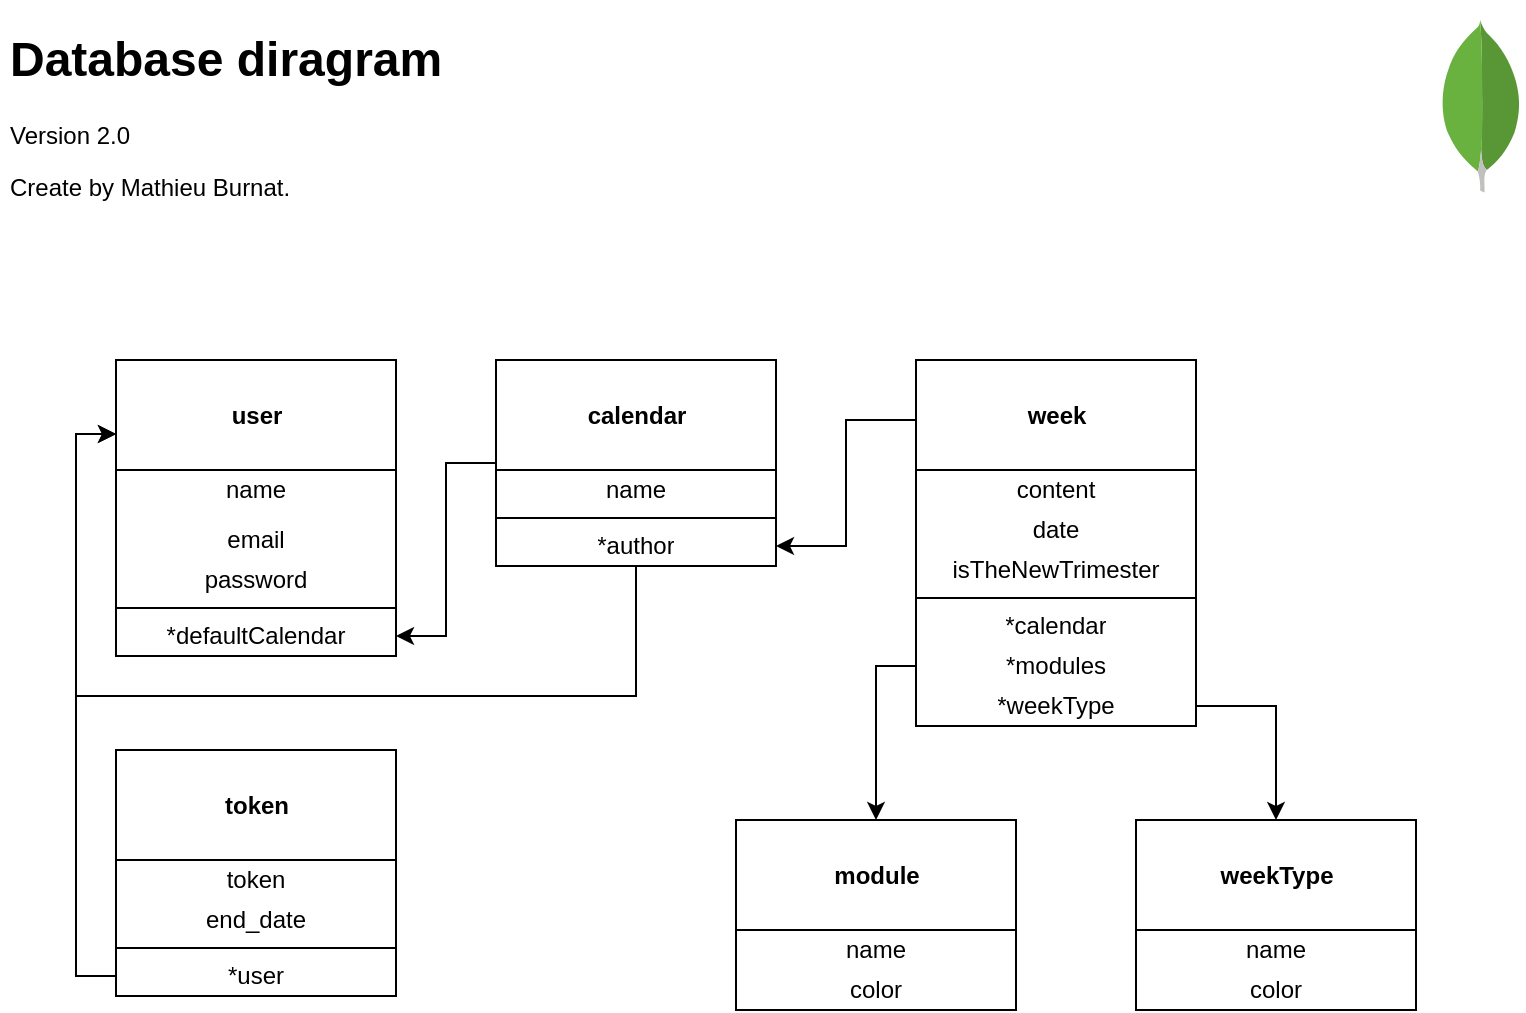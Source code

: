 <mxfile version="14.3.1" type="device"><diagram id="IJd2V594M94sVmGSt-qi" name="Page-1"><mxGraphModel dx="748" dy="456" grid="1" gridSize="10" guides="1" tooltips="1" connect="1" arrows="1" fold="1" page="1" pageScale="1" pageWidth="827" pageHeight="1169" math="0" shadow="0"><root><mxCell id="0"/><mxCell id="1" parent="0"/><mxCell id="en7nU37g6aGU-SiTBZ7--1" value="" style="dashed=0;outlineConnect=0;html=1;align=center;labelPosition=center;verticalLabelPosition=bottom;verticalAlign=top;shape=mxgraph.weblogos.mongodb" parent="1" vertex="1"><mxGeometry x="760" y="40" width="41.2" height="86.2" as="geometry"/></mxCell><mxCell id="en7nU37g6aGU-SiTBZ7--26" value="&lt;h1&gt;Database diragram&lt;/h1&gt;&lt;p&gt;Version 2.0&amp;nbsp;&lt;/p&gt;&lt;p&gt;Create by Mathieu Burnat.&lt;/p&gt;" style="text;html=1;strokeColor=none;fillColor=none;spacing=5;spacingTop=-20;whiteSpace=wrap;overflow=hidden;rounded=0;" parent="1" vertex="1"><mxGeometry x="40" y="40" width="370" height="120" as="geometry"/></mxCell><mxCell id="en7nU37g6aGU-SiTBZ7--108" style="edgeStyle=orthogonalEdgeStyle;rounded=0;orthogonalLoop=1;jettySize=auto;html=1;entryX=1;entryY=0.5;entryDx=0;entryDy=0;" parent="1" source="en7nU37g6aGU-SiTBZ7--67" target="en7nU37g6aGU-SiTBZ7--90" edge="1"><mxGeometry relative="1" as="geometry"><Array as="points"><mxPoint x="263" y="262"/><mxPoint x="263" y="348"/></Array></mxGeometry></mxCell><mxCell id="en7nU37g6aGU-SiTBZ7--67" value="&lt;br&gt;&lt;b&gt;calendar&lt;/b&gt;" style="swimlane;fontStyle=0;align=center;verticalAlign=top;childLayout=stackLayout;horizontal=1;startSize=55;horizontalStack=0;resizeParent=1;resizeParentMax=0;resizeLast=0;collapsible=0;marginBottom=0;html=1;" parent="1" vertex="1"><mxGeometry x="288" y="210" width="140" height="103" as="geometry"/></mxCell><mxCell id="en7nU37g6aGU-SiTBZ7--68" value="name" style="text;html=1;strokeColor=none;fillColor=none;align=center;verticalAlign=middle;spacingLeft=4;spacingRight=4;overflow=hidden;rotatable=0;points=[[0,0.5],[1,0.5]];portConstraint=eastwest;" parent="en7nU37g6aGU-SiTBZ7--67" vertex="1"><mxGeometry y="55" width="140" height="20" as="geometry"/></mxCell><mxCell id="en7nU37g6aGU-SiTBZ7--72" value="" style="line;strokeWidth=1;fillColor=none;align=left;verticalAlign=middle;spacingTop=-1;spacingLeft=3;spacingRight=3;rotatable=0;labelPosition=right;points=[];portConstraint=eastwest;" parent="en7nU37g6aGU-SiTBZ7--67" vertex="1"><mxGeometry y="75" width="140" height="8" as="geometry"/></mxCell><mxCell id="en7nU37g6aGU-SiTBZ7--73" value="*author" style="text;html=1;strokeColor=none;fillColor=none;align=center;verticalAlign=middle;spacingLeft=4;spacingRight=4;overflow=hidden;rotatable=0;points=[[0,0.5],[1,0.5]];portConstraint=eastwest;" parent="en7nU37g6aGU-SiTBZ7--67" vertex="1"><mxGeometry y="83" width="140" height="20" as="geometry"/></mxCell><mxCell id="en7nU37g6aGU-SiTBZ7--100" style="edgeStyle=orthogonalEdgeStyle;rounded=0;orthogonalLoop=1;jettySize=auto;html=1;entryX=1;entryY=0.5;entryDx=0;entryDy=0;" parent="1" source="en7nU37g6aGU-SiTBZ7--75" target="en7nU37g6aGU-SiTBZ7--73" edge="1"><mxGeometry relative="1" as="geometry"><Array as="points"><mxPoint x="463" y="240"/><mxPoint x="463" y="303"/></Array></mxGeometry></mxCell><mxCell id="en7nU37g6aGU-SiTBZ7--75" value="&lt;br&gt;&lt;b&gt;week&lt;/b&gt;" style="swimlane;fontStyle=0;align=center;verticalAlign=top;childLayout=stackLayout;horizontal=1;startSize=55;horizontalStack=0;resizeParent=1;resizeParentMax=0;resizeLast=0;collapsible=0;marginBottom=0;html=1;" parent="1" vertex="1"><mxGeometry x="498" y="210" width="140" height="183" as="geometry"/></mxCell><mxCell id="en7nU37g6aGU-SiTBZ7--76" value="content" style="text;html=1;strokeColor=none;fillColor=none;align=center;verticalAlign=middle;spacingLeft=4;spacingRight=4;overflow=hidden;rotatable=0;points=[[0,0.5],[1,0.5]];portConstraint=eastwest;" parent="en7nU37g6aGU-SiTBZ7--75" vertex="1"><mxGeometry y="55" width="140" height="20" as="geometry"/></mxCell><mxCell id="en7nU37g6aGU-SiTBZ7--80" value="date" style="text;html=1;strokeColor=none;fillColor=none;align=center;verticalAlign=middle;spacingLeft=4;spacingRight=4;overflow=hidden;rotatable=0;points=[[0,0.5],[1,0.5]];portConstraint=eastwest;" parent="en7nU37g6aGU-SiTBZ7--75" vertex="1"><mxGeometry y="75" width="140" height="20" as="geometry"/></mxCell><mxCell id="en7nU37g6aGU-SiTBZ7--111" value="isTheNewTrimester" style="text;html=1;strokeColor=none;fillColor=none;align=center;verticalAlign=middle;spacingLeft=4;spacingRight=4;overflow=hidden;rotatable=0;points=[[0,0.5],[1,0.5]];portConstraint=eastwest;" parent="en7nU37g6aGU-SiTBZ7--75" vertex="1"><mxGeometry y="95" width="140" height="20" as="geometry"/></mxCell><mxCell id="en7nU37g6aGU-SiTBZ7--77" value="" style="line;strokeWidth=1;fillColor=none;align=left;verticalAlign=middle;spacingTop=-1;spacingLeft=3;spacingRight=3;rotatable=0;labelPosition=right;points=[];portConstraint=eastwest;" parent="en7nU37g6aGU-SiTBZ7--75" vertex="1"><mxGeometry y="115" width="140" height="8" as="geometry"/></mxCell><mxCell id="en7nU37g6aGU-SiTBZ7--81" value="*calendar" style="text;html=1;strokeColor=none;fillColor=none;align=center;verticalAlign=middle;spacingLeft=4;spacingRight=4;overflow=hidden;rotatable=0;points=[[0,0.5],[1,0.5]];portConstraint=eastwest;" parent="en7nU37g6aGU-SiTBZ7--75" vertex="1"><mxGeometry y="123" width="140" height="20" as="geometry"/></mxCell><mxCell id="en7nU37g6aGU-SiTBZ7--78" value="*modules" style="text;html=1;strokeColor=none;fillColor=none;align=center;verticalAlign=middle;spacingLeft=4;spacingRight=4;overflow=hidden;rotatable=0;points=[[0,0.5],[1,0.5]];portConstraint=eastwest;" parent="en7nU37g6aGU-SiTBZ7--75" vertex="1"><mxGeometry y="143" width="140" height="20" as="geometry"/></mxCell><mxCell id="en7nU37g6aGU-SiTBZ7--79" value="*weekType" style="text;html=1;strokeColor=none;fillColor=none;align=center;verticalAlign=middle;spacingLeft=4;spacingRight=4;overflow=hidden;rotatable=0;points=[[0,0.5],[1,0.5]];portConstraint=eastwest;" parent="en7nU37g6aGU-SiTBZ7--75" vertex="1"><mxGeometry y="163" width="140" height="20" as="geometry"/></mxCell><mxCell id="en7nU37g6aGU-SiTBZ7--83" value="&lt;br&gt;&lt;b&gt;user&lt;/b&gt;" style="swimlane;fontStyle=0;align=center;verticalAlign=top;childLayout=stackLayout;horizontal=1;startSize=55;horizontalStack=0;resizeParent=1;resizeParentMax=0;resizeLast=0;collapsible=0;marginBottom=0;html=1;" parent="1" vertex="1"><mxGeometry x="98" y="210" width="140" height="148" as="geometry"/></mxCell><mxCell id="en7nU37g6aGU-SiTBZ7--84" value="name" style="text;html=1;strokeColor=none;fillColor=none;align=center;verticalAlign=middle;spacingLeft=4;spacingRight=4;overflow=hidden;rotatable=0;points=[[0,0.5],[1,0.5]];portConstraint=eastwest;" parent="en7nU37g6aGU-SiTBZ7--83" vertex="1"><mxGeometry y="55" width="140" height="20" as="geometry"/></mxCell><mxCell id="en7nU37g6aGU-SiTBZ7--86" value="email" style="text;html=1;strokeColor=none;fillColor=none;align=center;verticalAlign=middle;spacingLeft=4;spacingRight=4;overflow=hidden;rotatable=0;points=[[0,0.5],[1,0.5]];portConstraint=eastwest;" parent="en7nU37g6aGU-SiTBZ7--83" vertex="1"><mxGeometry y="75" width="140" height="5" as="geometry"/></mxCell><mxCell id="en7nU37g6aGU-SiTBZ7--88" value="email" style="text;html=1;strokeColor=none;fillColor=none;align=center;verticalAlign=middle;spacingLeft=4;spacingRight=4;overflow=hidden;rotatable=0;points=[[0,0.5],[1,0.5]];portConstraint=eastwest;" parent="en7nU37g6aGU-SiTBZ7--83" vertex="1"><mxGeometry y="80" width="140" height="20" as="geometry"/></mxCell><mxCell id="z7Z2a6MpLtPu06siLsiv-1" value="password" style="text;html=1;strokeColor=none;fillColor=none;align=center;verticalAlign=middle;spacingLeft=4;spacingRight=4;overflow=hidden;rotatable=0;points=[[0,0.5],[1,0.5]];portConstraint=eastwest;" vertex="1" parent="en7nU37g6aGU-SiTBZ7--83"><mxGeometry y="100" width="140" height="20" as="geometry"/></mxCell><mxCell id="en7nU37g6aGU-SiTBZ7--85" value="" style="line;strokeWidth=1;fillColor=none;align=left;verticalAlign=middle;spacingTop=-1;spacingLeft=3;spacingRight=3;rotatable=0;labelPosition=right;points=[];portConstraint=eastwest;" parent="en7nU37g6aGU-SiTBZ7--83" vertex="1"><mxGeometry y="120" width="140" height="8" as="geometry"/></mxCell><mxCell id="en7nU37g6aGU-SiTBZ7--90" value="*defaultCalendar" style="text;html=1;strokeColor=none;fillColor=none;align=center;verticalAlign=middle;spacingLeft=4;spacingRight=4;overflow=hidden;rotatable=0;points=[[0,0.5],[1,0.5]];portConstraint=eastwest;" parent="en7nU37g6aGU-SiTBZ7--83" vertex="1"><mxGeometry y="128" width="140" height="20" as="geometry"/></mxCell><mxCell id="en7nU37g6aGU-SiTBZ7--91" value="&lt;br&gt;&lt;b&gt;token&lt;/b&gt;" style="swimlane;fontStyle=0;align=center;verticalAlign=top;childLayout=stackLayout;horizontal=1;startSize=55;horizontalStack=0;resizeParent=1;resizeParentMax=0;resizeLast=0;collapsible=0;marginBottom=0;html=1;" parent="1" vertex="1"><mxGeometry x="98" y="405" width="140" height="123" as="geometry"/></mxCell><mxCell id="en7nU37g6aGU-SiTBZ7--92" value="token" style="text;html=1;strokeColor=none;fillColor=none;align=center;verticalAlign=middle;spacingLeft=4;spacingRight=4;overflow=hidden;rotatable=0;points=[[0,0.5],[1,0.5]];portConstraint=eastwest;" parent="en7nU37g6aGU-SiTBZ7--91" vertex="1"><mxGeometry y="55" width="140" height="20" as="geometry"/></mxCell><mxCell id="en7nU37g6aGU-SiTBZ7--93" value="end_date" style="text;html=1;strokeColor=none;fillColor=none;align=center;verticalAlign=middle;spacingLeft=4;spacingRight=4;overflow=hidden;rotatable=0;points=[[0,0.5],[1,0.5]];portConstraint=eastwest;" parent="en7nU37g6aGU-SiTBZ7--91" vertex="1"><mxGeometry y="75" width="140" height="20" as="geometry"/></mxCell><mxCell id="en7nU37g6aGU-SiTBZ7--95" value="" style="line;strokeWidth=1;fillColor=none;align=left;verticalAlign=middle;spacingTop=-1;spacingLeft=3;spacingRight=3;rotatable=0;labelPosition=right;points=[];portConstraint=eastwest;" parent="en7nU37g6aGU-SiTBZ7--91" vertex="1"><mxGeometry y="95" width="140" height="8" as="geometry"/></mxCell><mxCell id="en7nU37g6aGU-SiTBZ7--96" value="*user" style="text;html=1;strokeColor=none;fillColor=none;align=center;verticalAlign=middle;spacingLeft=4;spacingRight=4;overflow=hidden;rotatable=0;points=[[0,0.5],[1,0.5]];portConstraint=eastwest;" parent="en7nU37g6aGU-SiTBZ7--91" vertex="1"><mxGeometry y="103" width="140" height="20" as="geometry"/></mxCell><mxCell id="en7nU37g6aGU-SiTBZ7--105" style="edgeStyle=orthogonalEdgeStyle;rounded=0;orthogonalLoop=1;jettySize=auto;html=1;entryX=0;entryY=0.25;entryDx=0;entryDy=0;" parent="1" source="en7nU37g6aGU-SiTBZ7--96" target="en7nU37g6aGU-SiTBZ7--83" edge="1"><mxGeometry relative="1" as="geometry"/></mxCell><mxCell id="en7nU37g6aGU-SiTBZ7--112" value="&lt;br&gt;&lt;b&gt;module&lt;/b&gt;" style="swimlane;fontStyle=0;align=center;verticalAlign=top;childLayout=stackLayout;horizontal=1;startSize=55;horizontalStack=0;resizeParent=1;resizeParentMax=0;resizeLast=0;collapsible=0;marginBottom=0;html=1;" parent="1" vertex="1"><mxGeometry x="408" y="440" width="140" height="95" as="geometry"/></mxCell><mxCell id="en7nU37g6aGU-SiTBZ7--113" value="name" style="text;html=1;strokeColor=none;fillColor=none;align=center;verticalAlign=middle;spacingLeft=4;spacingRight=4;overflow=hidden;rotatable=0;points=[[0,0.5],[1,0.5]];portConstraint=eastwest;" parent="en7nU37g6aGU-SiTBZ7--112" vertex="1"><mxGeometry y="55" width="140" height="20" as="geometry"/></mxCell><mxCell id="en7nU37g6aGU-SiTBZ7--114" value="color" style="text;html=1;strokeColor=none;fillColor=none;align=center;verticalAlign=middle;spacingLeft=4;spacingRight=4;overflow=hidden;rotatable=0;points=[[0,0.5],[1,0.5]];portConstraint=eastwest;" parent="en7nU37g6aGU-SiTBZ7--112" vertex="1"><mxGeometry y="75" width="140" height="20" as="geometry"/></mxCell><mxCell id="en7nU37g6aGU-SiTBZ7--120" value="&lt;br&gt;&lt;b&gt;weekType&lt;/b&gt;" style="swimlane;fontStyle=0;align=center;verticalAlign=top;childLayout=stackLayout;horizontal=1;startSize=55;horizontalStack=0;resizeParent=1;resizeParentMax=0;resizeLast=0;collapsible=0;marginBottom=0;html=1;" parent="1" vertex="1"><mxGeometry x="608" y="440" width="140" height="95" as="geometry"/></mxCell><mxCell id="en7nU37g6aGU-SiTBZ7--128" value="name" style="text;html=1;strokeColor=none;fillColor=none;align=center;verticalAlign=middle;spacingLeft=4;spacingRight=4;overflow=hidden;rotatable=0;points=[[0,0.5],[1,0.5]];portConstraint=eastwest;" parent="en7nU37g6aGU-SiTBZ7--120" vertex="1"><mxGeometry y="55" width="140" height="20" as="geometry"/></mxCell><mxCell id="en7nU37g6aGU-SiTBZ7--129" value="color" style="text;html=1;strokeColor=none;fillColor=none;align=center;verticalAlign=middle;spacingLeft=4;spacingRight=4;overflow=hidden;rotatable=0;points=[[0,0.5],[1,0.5]];portConstraint=eastwest;" parent="en7nU37g6aGU-SiTBZ7--120" vertex="1"><mxGeometry y="75" width="140" height="20" as="geometry"/></mxCell><mxCell id="en7nU37g6aGU-SiTBZ7--130" style="edgeStyle=orthogonalEdgeStyle;rounded=0;orthogonalLoop=1;jettySize=auto;html=1;entryX=0.5;entryY=0;entryDx=0;entryDy=0;" parent="1" source="en7nU37g6aGU-SiTBZ7--79" target="en7nU37g6aGU-SiTBZ7--120" edge="1"><mxGeometry relative="1" as="geometry"/></mxCell><mxCell id="en7nU37g6aGU-SiTBZ7--131" style="edgeStyle=orthogonalEdgeStyle;rounded=0;orthogonalLoop=1;jettySize=auto;html=1;entryX=0.5;entryY=0;entryDx=0;entryDy=0;" parent="1" source="en7nU37g6aGU-SiTBZ7--78" target="en7nU37g6aGU-SiTBZ7--112" edge="1"><mxGeometry relative="1" as="geometry"/></mxCell><mxCell id="z7Z2a6MpLtPu06siLsiv-2" style="edgeStyle=orthogonalEdgeStyle;rounded=0;orthogonalLoop=1;jettySize=auto;html=1;entryX=0;entryY=0.25;entryDx=0;entryDy=0;" edge="1" parent="1" source="en7nU37g6aGU-SiTBZ7--73" target="en7nU37g6aGU-SiTBZ7--83"><mxGeometry relative="1" as="geometry"><Array as="points"><mxPoint x="358" y="378"/><mxPoint x="78" y="378"/><mxPoint x="78" y="247"/></Array></mxGeometry></mxCell></root></mxGraphModel></diagram></mxfile>